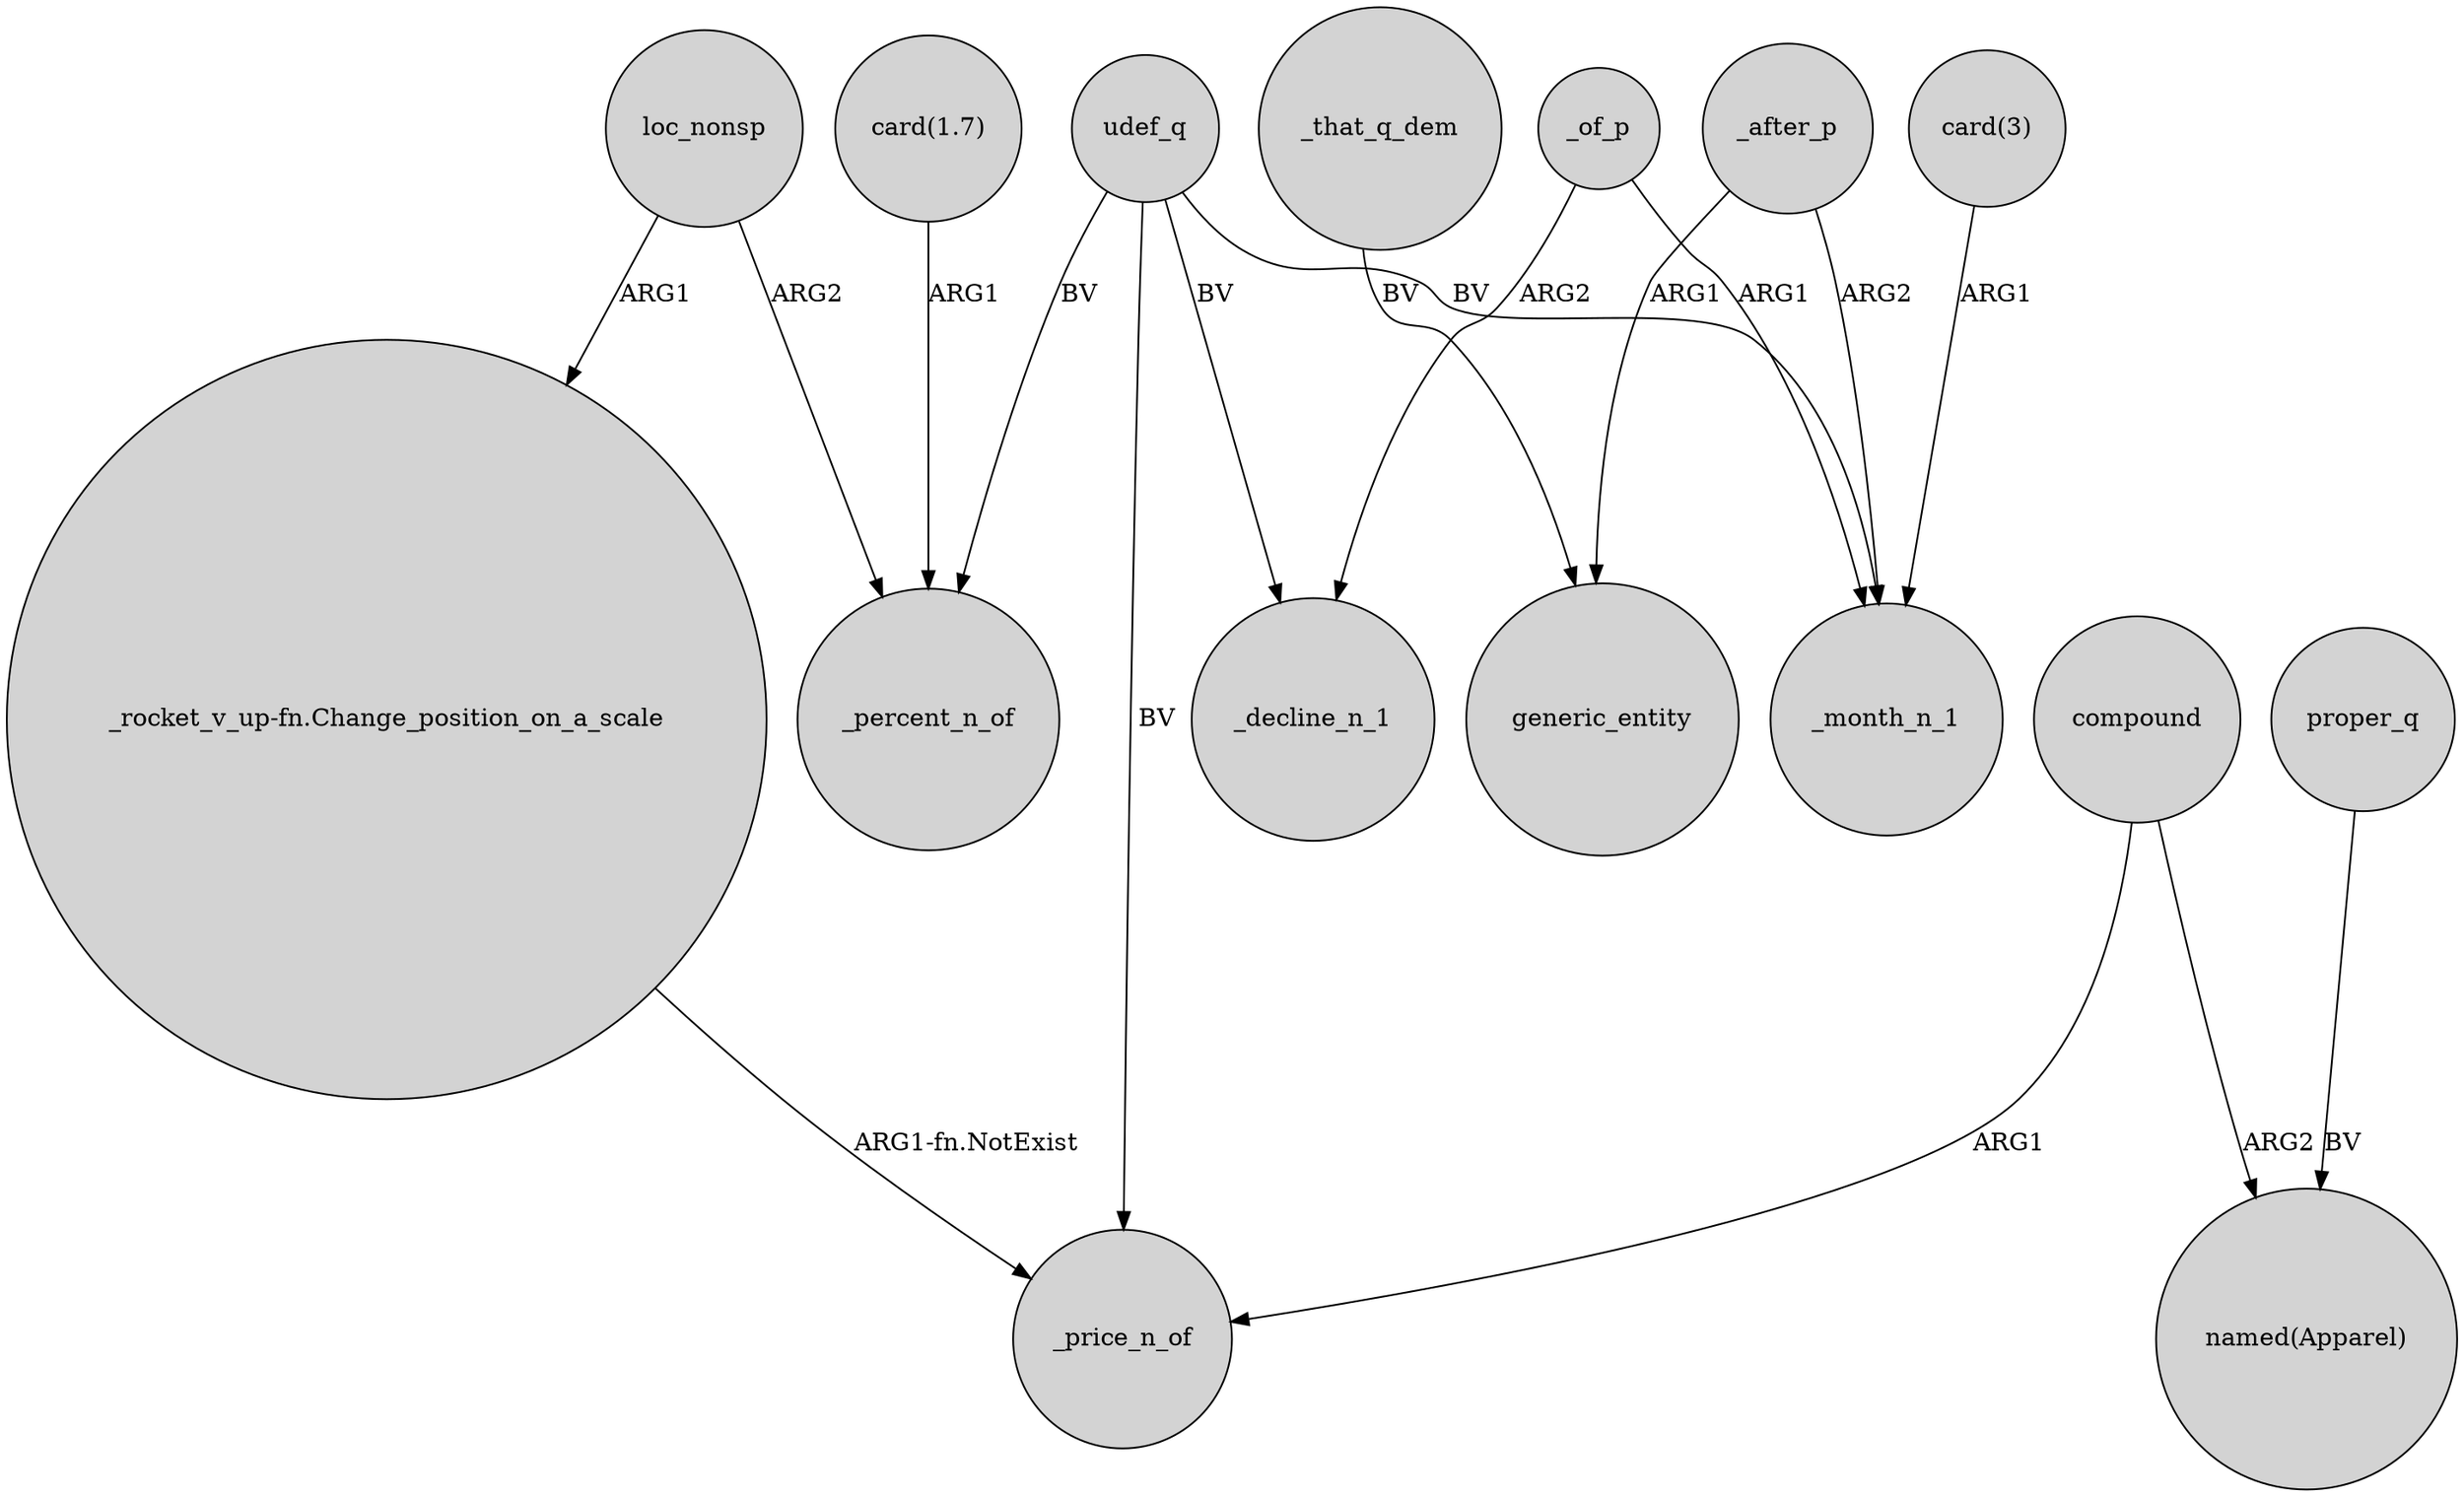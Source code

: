 digraph {
	node [shape=circle style=filled]
	loc_nonsp -> "_rocket_v_up-fn.Change_position_on_a_scale" [label=ARG1]
	_after_p -> generic_entity [label=ARG1]
	proper_q -> "named(Apparel)" [label=BV]
	"card(3)" -> _month_n_1 [label=ARG1]
	_of_p -> _decline_n_1 [label=ARG2]
	udef_q -> _price_n_of [label=BV]
	loc_nonsp -> _percent_n_of [label=ARG2]
	udef_q -> _percent_n_of [label=BV]
	"card(1.7)" -> _percent_n_of [label=ARG1]
	compound -> _price_n_of [label=ARG1]
	udef_q -> _month_n_1 [label=BV]
	_that_q_dem -> generic_entity [label=BV]
	_after_p -> _month_n_1 [label=ARG2]
	_of_p -> _month_n_1 [label=ARG1]
	udef_q -> _decline_n_1 [label=BV]
	"_rocket_v_up-fn.Change_position_on_a_scale" -> _price_n_of [label="ARG1-fn.NotExist"]
	compound -> "named(Apparel)" [label=ARG2]
}
